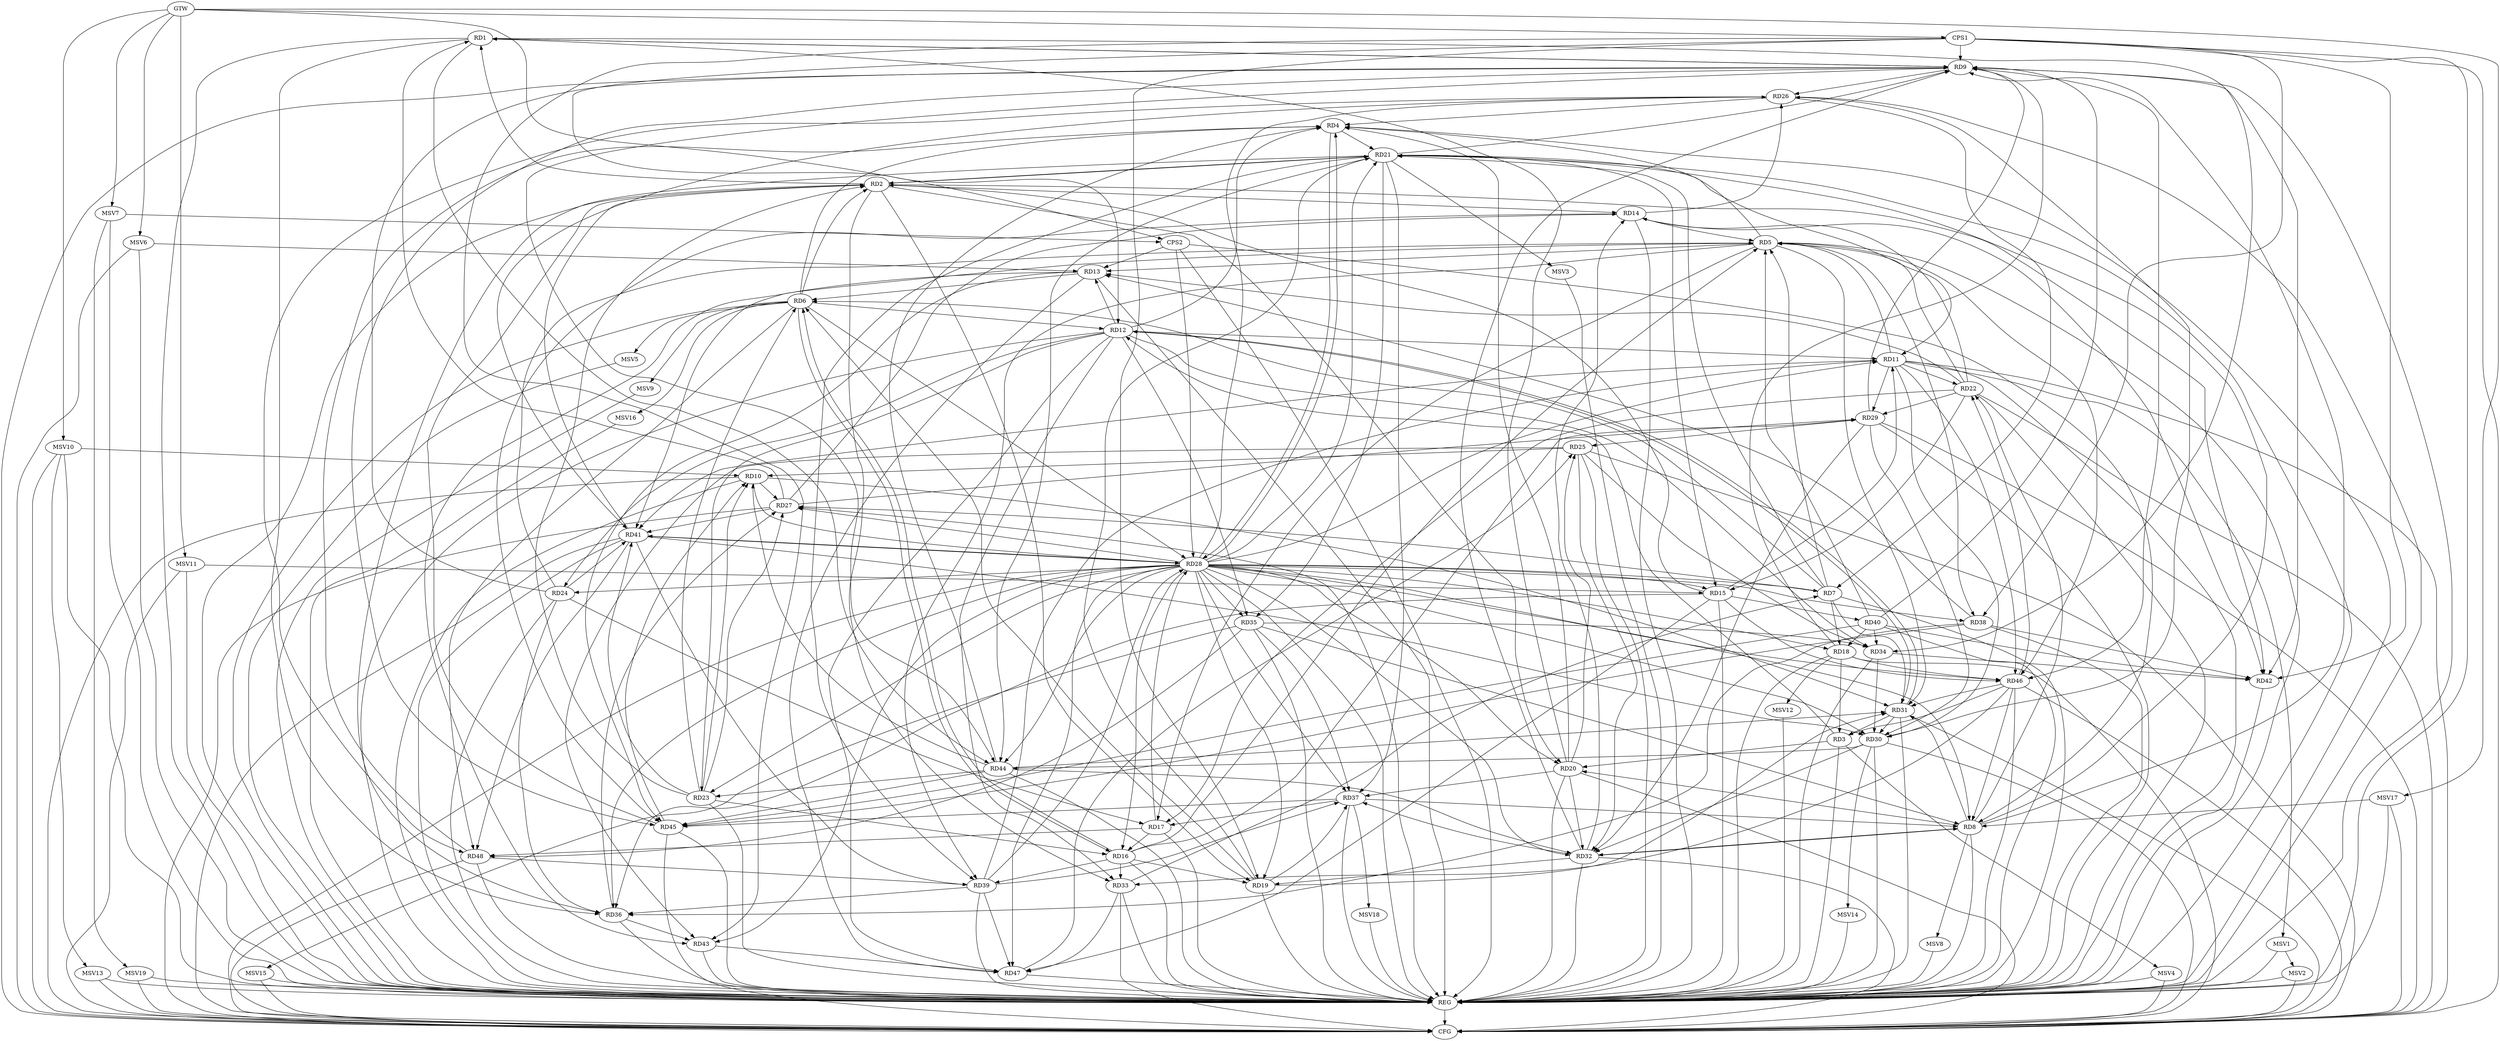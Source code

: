 strict digraph G {
  RD1 [ label="RD1" ];
  RD2 [ label="RD2" ];
  RD3 [ label="RD3" ];
  RD4 [ label="RD4" ];
  RD5 [ label="RD5" ];
  RD6 [ label="RD6" ];
  RD7 [ label="RD7" ];
  RD8 [ label="RD8" ];
  RD9 [ label="RD9" ];
  RD10 [ label="RD10" ];
  RD11 [ label="RD11" ];
  RD12 [ label="RD12" ];
  RD13 [ label="RD13" ];
  RD14 [ label="RD14" ];
  RD15 [ label="RD15" ];
  RD16 [ label="RD16" ];
  RD17 [ label="RD17" ];
  RD18 [ label="RD18" ];
  RD19 [ label="RD19" ];
  RD20 [ label="RD20" ];
  RD21 [ label="RD21" ];
  RD22 [ label="RD22" ];
  RD23 [ label="RD23" ];
  RD24 [ label="RD24" ];
  RD25 [ label="RD25" ];
  RD26 [ label="RD26" ];
  RD27 [ label="RD27" ];
  RD28 [ label="RD28" ];
  RD29 [ label="RD29" ];
  RD30 [ label="RD30" ];
  RD31 [ label="RD31" ];
  RD32 [ label="RD32" ];
  RD33 [ label="RD33" ];
  RD34 [ label="RD34" ];
  RD35 [ label="RD35" ];
  RD36 [ label="RD36" ];
  RD37 [ label="RD37" ];
  RD38 [ label="RD38" ];
  RD39 [ label="RD39" ];
  RD40 [ label="RD40" ];
  RD41 [ label="RD41" ];
  RD42 [ label="RD42" ];
  RD43 [ label="RD43" ];
  RD44 [ label="RD44" ];
  RD45 [ label="RD45" ];
  RD46 [ label="RD46" ];
  RD47 [ label="RD47" ];
  RD48 [ label="RD48" ];
  CPS1 [ label="CPS1" ];
  CPS2 [ label="CPS2" ];
  GTW [ label="GTW" ];
  REG [ label="REG" ];
  CFG [ label="CFG" ];
  MSV1 [ label="MSV1" ];
  MSV2 [ label="MSV2" ];
  MSV3 [ label="MSV3" ];
  MSV4 [ label="MSV4" ];
  MSV5 [ label="MSV5" ];
  MSV6 [ label="MSV6" ];
  MSV7 [ label="MSV7" ];
  MSV8 [ label="MSV8" ];
  MSV9 [ label="MSV9" ];
  MSV10 [ label="MSV10" ];
  MSV11 [ label="MSV11" ];
  MSV12 [ label="MSV12" ];
  MSV13 [ label="MSV13" ];
  MSV14 [ label="MSV14" ];
  MSV15 [ label="MSV15" ];
  MSV16 [ label="MSV16" ];
  MSV17 [ label="MSV17" ];
  MSV18 [ label="MSV18" ];
  MSV19 [ label="MSV19" ];
  RD2 -> RD1;
  RD1 -> RD9;
  RD9 -> RD1;
  RD20 -> RD1;
  RD27 -> RD1;
  RD1 -> RD34;
  RD1 -> RD36;
  RD1 -> RD44;
  RD6 -> RD2;
  RD2 -> RD14;
  RD15 -> RD2;
  RD2 -> RD19;
  RD2 -> RD20;
  RD2 -> RD21;
  RD21 -> RD2;
  RD23 -> RD2;
  RD2 -> RD33;
  RD41 -> RD2;
  RD2 -> RD42;
  RD45 -> RD2;
  RD3 -> RD12;
  RD18 -> RD3;
  RD3 -> RD20;
  RD31 -> RD3;
  RD46 -> RD3;
  RD5 -> RD4;
  RD6 -> RD4;
  RD12 -> RD4;
  RD20 -> RD4;
  RD4 -> RD21;
  RD26 -> RD4;
  RD4 -> RD28;
  RD28 -> RD4;
  RD44 -> RD4;
  RD48 -> RD4;
  RD7 -> RD5;
  RD11 -> RD5;
  RD5 -> RD13;
  RD14 -> RD5;
  RD16 -> RD5;
  RD5 -> RD17;
  RD22 -> RD5;
  RD24 -> RD5;
  RD5 -> RD31;
  RD5 -> RD38;
  RD5 -> RD39;
  RD40 -> RD5;
  RD5 -> RD41;
  RD5 -> RD46;
  RD7 -> RD6;
  RD6 -> RD12;
  RD13 -> RD6;
  RD6 -> RD16;
  RD16 -> RD6;
  RD19 -> RD6;
  RD23 -> RD6;
  RD6 -> RD28;
  RD6 -> RD48;
  RD7 -> RD18;
  RD7 -> RD21;
  RD26 -> RD7;
  RD7 -> RD27;
  RD7 -> RD31;
  RD33 -> RD7;
  RD8 -> RD9;
  RD8 -> RD20;
  RD8 -> RD21;
  RD8 -> RD22;
  RD28 -> RD8;
  RD8 -> RD31;
  RD8 -> RD32;
  RD32 -> RD8;
  RD35 -> RD8;
  RD37 -> RD8;
  RD46 -> RD8;
  RD18 -> RD9;
  RD21 -> RD9;
  RD24 -> RD9;
  RD9 -> RD26;
  RD29 -> RD9;
  RD32 -> RD9;
  RD40 -> RD9;
  RD9 -> RD42;
  RD9 -> RD44;
  RD9 -> RD45;
  RD9 -> RD46;
  RD23 -> RD10;
  RD25 -> RD10;
  RD10 -> RD27;
  RD10 -> RD28;
  RD10 -> RD31;
  RD44 -> RD10;
  RD45 -> RD10;
  RD12 -> RD11;
  RD15 -> RD11;
  RD21 -> RD11;
  RD11 -> RD22;
  RD28 -> RD11;
  RD11 -> RD29;
  RD11 -> RD30;
  RD39 -> RD11;
  RD11 -> RD41;
  RD11 -> RD46;
  RD12 -> RD13;
  RD12 -> RD23;
  RD12 -> RD24;
  RD12 -> RD31;
  RD31 -> RD12;
  RD12 -> RD33;
  RD12 -> RD34;
  RD12 -> RD35;
  RD12 -> RD47;
  RD22 -> RD13;
  RD38 -> RD13;
  RD13 -> RD43;
  RD13 -> RD45;
  RD13 -> RD47;
  RD22 -> RD14;
  RD14 -> RD26;
  RD27 -> RD14;
  RD32 -> RD14;
  RD14 -> RD42;
  RD14 -> RD45;
  RD21 -> RD15;
  RD22 -> RD15;
  RD15 -> RD36;
  RD15 -> RD40;
  RD15 -> RD46;
  RD15 -> RD47;
  RD17 -> RD16;
  RD16 -> RD19;
  RD23 -> RD16;
  RD16 -> RD29;
  RD16 -> RD33;
  RD16 -> RD39;
  RD22 -> RD17;
  RD24 -> RD17;
  RD17 -> RD28;
  RD37 -> RD17;
  RD17 -> RD48;
  RD28 -> RD18;
  RD40 -> RD18;
  RD18 -> RD46;
  RD19 -> RD21;
  RD19 -> RD31;
  RD32 -> RD19;
  RD19 -> RD37;
  RD20 -> RD25;
  RD20 -> RD32;
  RD20 -> RD37;
  RD21 -> RD35;
  RD21 -> RD36;
  RD21 -> RD37;
  RD21 -> RD39;
  RD21 -> RD44;
  RD22 -> RD29;
  RD46 -> RD22;
  RD23 -> RD27;
  RD28 -> RD23;
  RD23 -> RD41;
  RD44 -> RD23;
  RD24 -> RD36;
  RD24 -> RD41;
  RD29 -> RD25;
  RD25 -> RD32;
  RD25 -> RD34;
  RD25 -> RD43;
  RD47 -> RD25;
  RD30 -> RD26;
  RD26 -> RD41;
  RD26 -> RD48;
  RD28 -> RD27;
  RD27 -> RD29;
  RD36 -> RD27;
  RD27 -> RD41;
  RD28 -> RD35;
  RD28 -> RD37;
  RD39 -> RD28;
  RD28 -> RD41;
  RD41 -> RD28;
  RD28 -> RD47;
  RD29 -> RD30;
  RD29 -> RD32;
  RD31 -> RD30;
  RD30 -> RD32;
  RD34 -> RD30;
  RD41 -> RD30;
  RD30 -> RD44;
  RD44 -> RD31;
  RD46 -> RD31;
  RD32 -> RD37;
  RD44 -> RD32;
  RD46 -> RD33;
  RD33 -> RD47;
  RD35 -> RD34;
  RD40 -> RD34;
  RD34 -> RD42;
  RD35 -> RD37;
  RD35 -> RD48;
  RD38 -> RD36;
  RD39 -> RD36;
  RD36 -> RD43;
  RD39 -> RD37;
  RD37 -> RD45;
  RD38 -> RD42;
  RD38 -> RD45;
  RD41 -> RD39;
  RD39 -> RD47;
  RD48 -> RD39;
  RD40 -> RD42;
  RD40 -> RD45;
  RD41 -> RD48;
  RD43 -> RD47;
  RD44 -> RD45;
  CPS1 -> RD42;
  CPS1 -> RD38;
  CPS1 -> RD43;
  CPS1 -> RD9;
  CPS1 -> RD19;
  CPS1 -> RD12;
  CPS2 -> RD13;
  CPS2 -> RD28;
  CPS2 -> RD8;
  GTW -> CPS1;
  GTW -> CPS2;
  RD1 -> REG;
  RD2 -> REG;
  RD3 -> REG;
  RD4 -> REG;
  RD5 -> REG;
  RD6 -> REG;
  RD7 -> REG;
  RD8 -> REG;
  RD9 -> REG;
  RD10 -> REG;
  RD11 -> REG;
  RD12 -> REG;
  RD13 -> REG;
  RD14 -> REG;
  RD15 -> REG;
  RD16 -> REG;
  RD17 -> REG;
  RD18 -> REG;
  RD19 -> REG;
  RD20 -> REG;
  RD21 -> REG;
  RD22 -> REG;
  RD23 -> REG;
  RD24 -> REG;
  RD25 -> REG;
  RD26 -> REG;
  RD27 -> REG;
  RD28 -> REG;
  RD29 -> REG;
  RD30 -> REG;
  RD31 -> REG;
  RD32 -> REG;
  RD33 -> REG;
  RD34 -> REG;
  RD35 -> REG;
  RD36 -> REG;
  RD37 -> REG;
  RD38 -> REG;
  RD39 -> REG;
  RD40 -> REG;
  RD41 -> REG;
  RD42 -> REG;
  RD43 -> REG;
  RD44 -> REG;
  RD45 -> REG;
  RD46 -> REG;
  RD47 -> REG;
  RD48 -> REG;
  CPS1 -> REG;
  CPS2 -> REG;
  RD20 -> CFG;
  RD11 -> CFG;
  RD46 -> CFG;
  RD27 -> CFG;
  RD29 -> CFG;
  RD25 -> CFG;
  RD45 -> CFG;
  RD31 -> CFG;
  RD9 -> CFG;
  RD28 -> CFG;
  RD30 -> CFG;
  RD41 -> CFG;
  RD32 -> CFG;
  RD10 -> CFG;
  RD33 -> CFG;
  RD22 -> CFG;
  RD48 -> CFG;
  RD18 -> CFG;
  CPS1 -> CFG;
  REG -> CFG;
  RD28 -> RD7;
  RD28 -> RD15;
  RD28 -> RD16;
  RD28 -> RD20;
  RD28 -> RD44;
  RD28 -> RD26;
  RD28 -> RD19;
  RD28 -> RD43;
  RD28 -> RD46;
  RD28 -> RD24;
  RD28 -> RD21;
  RD28 -> RD30;
  RD28 -> RD32;
  RD28 -> RD36;
  RD28 -> RD38;
  RD11 -> MSV1;
  MSV1 -> REG;
  MSV1 -> MSV2;
  MSV2 -> REG;
  MSV2 -> CFG;
  RD21 -> MSV3;
  MSV3 -> REG;
  RD3 -> MSV4;
  MSV4 -> REG;
  MSV4 -> CFG;
  RD6 -> MSV5;
  MSV5 -> REG;
  MSV6 -> RD13;
  GTW -> MSV6;
  MSV6 -> REG;
  MSV6 -> CFG;
  MSV7 -> CPS2;
  GTW -> MSV7;
  MSV7 -> REG;
  RD8 -> MSV8;
  MSV8 -> REG;
  RD6 -> MSV9;
  MSV9 -> REG;
  MSV10 -> RD10;
  GTW -> MSV10;
  MSV10 -> REG;
  MSV10 -> CFG;
  MSV11 -> RD15;
  GTW -> MSV11;
  MSV11 -> REG;
  MSV11 -> CFG;
  RD18 -> MSV12;
  MSV12 -> REG;
  MSV10 -> MSV13;
  MSV13 -> REG;
  MSV13 -> CFG;
  RD30 -> MSV14;
  MSV14 -> REG;
  RD35 -> MSV15;
  MSV15 -> REG;
  MSV15 -> CFG;
  RD6 -> MSV16;
  MSV16 -> REG;
  MSV17 -> RD8;
  GTW -> MSV17;
  MSV17 -> REG;
  MSV17 -> CFG;
  RD37 -> MSV18;
  MSV18 -> REG;
  MSV7 -> MSV19;
  MSV19 -> REG;
  MSV19 -> CFG;
}
